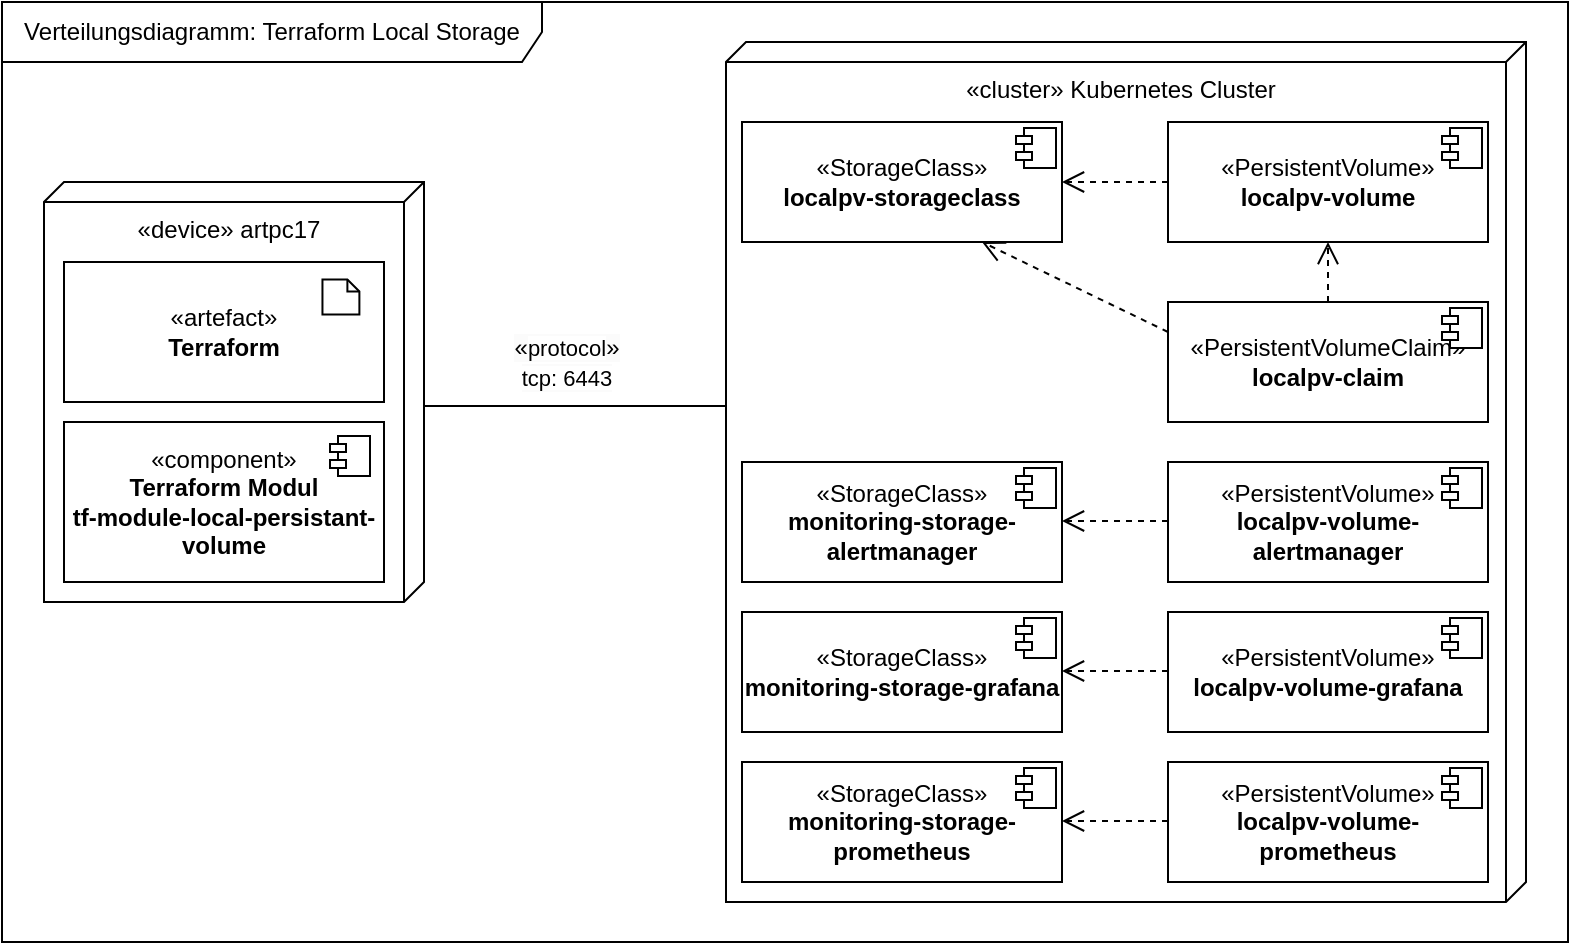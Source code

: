 <mxfile version="26.0.6">
  <diagram name="Seite-1" id="qycKdNhwJ5hw0yU1IKrN">
    <mxGraphModel dx="1224" dy="761" grid="1" gridSize="10" guides="1" tooltips="1" connect="1" arrows="1" fold="1" page="1" pageScale="1" pageWidth="827" pageHeight="1169" math="0" shadow="0">
      <root>
        <mxCell id="0" />
        <mxCell id="1" parent="0" />
        <mxCell id="H8hfMKlNT23oGRBbjLYy-1" value="«device» artpc17" style="verticalAlign=top;align=center;shape=cube;size=10;direction=south;html=1;boundedLbl=1;spacingLeft=5;whiteSpace=wrap;" vertex="1" parent="1">
          <mxGeometry x="38" y="130" width="190" height="210" as="geometry" />
        </mxCell>
        <mxCell id="H8hfMKlNT23oGRBbjLYy-2" value="«component»&lt;br&gt;&lt;b&gt;Terraform Modul&lt;br&gt;tf-module-local-persistant-volume&lt;/b&gt;" style="html=1;dropTarget=0;whiteSpace=wrap;" vertex="1" parent="1">
          <mxGeometry x="48" y="250" width="160" height="80" as="geometry" />
        </mxCell>
        <mxCell id="H8hfMKlNT23oGRBbjLYy-3" value="" style="shape=module;jettyWidth=8;jettyHeight=4;" vertex="1" parent="H8hfMKlNT23oGRBbjLYy-2">
          <mxGeometry x="1" width="20" height="20" relative="1" as="geometry">
            <mxPoint x="-27" y="7" as="offset" />
          </mxGeometry>
        </mxCell>
        <mxCell id="H8hfMKlNT23oGRBbjLYy-4" value="" style="group" vertex="1" connectable="0" parent="1">
          <mxGeometry x="48" y="170" width="160" height="70" as="geometry" />
        </mxCell>
        <mxCell id="H8hfMKlNT23oGRBbjLYy-5" value="«artefact»&lt;br&gt;&lt;b&gt;Terraform&lt;/b&gt;" style="html=1;dropTarget=0;whiteSpace=wrap;" vertex="1" parent="H8hfMKlNT23oGRBbjLYy-4">
          <mxGeometry width="160" height="70" as="geometry" />
        </mxCell>
        <mxCell id="H8hfMKlNT23oGRBbjLYy-6" value="" style="shape=note2;boundedLbl=1;whiteSpace=wrap;html=1;size=6;verticalAlign=top;align=left;spacingLeft=5;" vertex="1" parent="H8hfMKlNT23oGRBbjLYy-4">
          <mxGeometry x="129.231" y="8.75" width="18.462" height="17.5" as="geometry" />
        </mxCell>
        <mxCell id="H8hfMKlNT23oGRBbjLYy-7" style="edgeStyle=orthogonalEdgeStyle;rounded=0;orthogonalLoop=1;jettySize=auto;html=1;endArrow=none;endFill=0;entryX=0.552;entryY=1;entryDx=0;entryDy=0;entryPerimeter=0;" edge="1" parent="1" target="H8hfMKlNT23oGRBbjLYy-10">
          <mxGeometry relative="1" as="geometry">
            <mxPoint x="542" y="275" as="targetPoint" />
            <Array as="points">
              <mxPoint x="228" y="242" />
            </Array>
            <mxPoint x="228" y="242" as="sourcePoint" />
          </mxGeometry>
        </mxCell>
        <mxCell id="H8hfMKlNT23oGRBbjLYy-8" value="&lt;span style=&quot;font-size: 12px; text-wrap: wrap; background-color: rgb(251, 251, 251);&quot;&gt;&lt;span style=&quot;text-wrap-style: initial; background-color: rgb(251, 251, 251);&quot;&gt;«&lt;/span&gt;&lt;span style=&quot;font-size: 11px; text-wrap-mode: nowrap; background-color: rgb(255, 255, 255);&quot;&gt;protocol&lt;/span&gt;&lt;span style=&quot;text-wrap-style: initial; background-color: rgb(251, 251, 251);&quot;&gt;»&lt;/span&gt;&lt;br style=&quot;font-size: 11px; text-wrap-mode: nowrap;&quot;&gt;&lt;span style=&quot;font-size: 11px; text-wrap-mode: nowrap; background-color: rgb(255, 255, 255);&quot;&gt;tcp: 6443&lt;/span&gt;&lt;/span&gt;" style="edgeLabel;html=1;align=center;verticalAlign=middle;resizable=0;points=[];" vertex="1" connectable="0" parent="H8hfMKlNT23oGRBbjLYy-7">
          <mxGeometry x="-0.261" y="2" relative="1" as="geometry">
            <mxPoint x="-6" y="-20" as="offset" />
          </mxGeometry>
        </mxCell>
        <mxCell id="H8hfMKlNT23oGRBbjLYy-9" value="Verteilungsdiagramm: Terraform Local Storage" style="shape=umlFrame;whiteSpace=wrap;html=1;pointerEvents=0;recursiveResize=0;container=1;collapsible=0;width=270;height=30;" vertex="1" parent="1">
          <mxGeometry x="17" y="40" width="783" height="470" as="geometry" />
        </mxCell>
        <mxCell id="H8hfMKlNT23oGRBbjLYy-10" value="«cluster» Kubernetes Cluster" style="verticalAlign=top;align=center;shape=cube;size=10;direction=south;html=1;boundedLbl=1;spacingLeft=5;whiteSpace=wrap;" vertex="1" parent="H8hfMKlNT23oGRBbjLYy-9">
          <mxGeometry x="362" y="20" width="400" height="430" as="geometry" />
        </mxCell>
        <mxCell id="H8hfMKlNT23oGRBbjLYy-11" value="«StorageClass»&lt;b&gt;&lt;br&gt;localpv-storageclass&lt;/b&gt;" style="html=1;dropTarget=0;whiteSpace=wrap;" vertex="1" parent="H8hfMKlNT23oGRBbjLYy-9">
          <mxGeometry x="370" y="60" width="160" height="60" as="geometry" />
        </mxCell>
        <mxCell id="H8hfMKlNT23oGRBbjLYy-12" value="" style="shape=module;jettyWidth=8;jettyHeight=4;" vertex="1" parent="H8hfMKlNT23oGRBbjLYy-11">
          <mxGeometry x="1" width="20" height="20" relative="1" as="geometry">
            <mxPoint x="-23" y="3" as="offset" />
          </mxGeometry>
        </mxCell>
        <mxCell id="H8hfMKlNT23oGRBbjLYy-18" style="rounded=0;orthogonalLoop=1;jettySize=auto;html=1;exitX=0;exitY=0.25;exitDx=0;exitDy=0;entryX=0.75;entryY=1;entryDx=0;entryDy=0;dashed=1;endArrow=open;endFill=0;strokeWidth=1;endSize=9;startSize=6;" edge="1" parent="H8hfMKlNT23oGRBbjLYy-9" source="H8hfMKlNT23oGRBbjLYy-21" target="H8hfMKlNT23oGRBbjLYy-11">
          <mxGeometry relative="1" as="geometry">
            <mxPoint x="613" y="375" as="sourcePoint" />
            <mxPoint x="613" y="325" as="targetPoint" />
            <Array as="points" />
          </mxGeometry>
        </mxCell>
        <mxCell id="H8hfMKlNT23oGRBbjLYy-19" value="«PersistentVolume»&lt;b&gt;&lt;br&gt;localpv-volume&lt;/b&gt;" style="html=1;dropTarget=0;whiteSpace=wrap;" vertex="1" parent="H8hfMKlNT23oGRBbjLYy-9">
          <mxGeometry x="583" y="60" width="160" height="60" as="geometry" />
        </mxCell>
        <mxCell id="H8hfMKlNT23oGRBbjLYy-20" value="" style="shape=module;jettyWidth=8;jettyHeight=4;" vertex="1" parent="H8hfMKlNT23oGRBbjLYy-19">
          <mxGeometry x="1" width="20" height="20" relative="1" as="geometry">
            <mxPoint x="-23" y="3" as="offset" />
          </mxGeometry>
        </mxCell>
        <mxCell id="H8hfMKlNT23oGRBbjLYy-21" value="«PersistentVolumeClaim»&lt;b&gt;&lt;br&gt;localpv-claim&lt;/b&gt;" style="html=1;dropTarget=0;whiteSpace=wrap;" vertex="1" parent="H8hfMKlNT23oGRBbjLYy-9">
          <mxGeometry x="583" y="150" width="160" height="60" as="geometry" />
        </mxCell>
        <mxCell id="H8hfMKlNT23oGRBbjLYy-22" value="" style="shape=module;jettyWidth=8;jettyHeight=4;" vertex="1" parent="H8hfMKlNT23oGRBbjLYy-21">
          <mxGeometry x="1" width="20" height="20" relative="1" as="geometry">
            <mxPoint x="-23" y="3" as="offset" />
          </mxGeometry>
        </mxCell>
        <mxCell id="H8hfMKlNT23oGRBbjLYy-23" style="rounded=0;orthogonalLoop=1;jettySize=auto;html=1;exitX=0.5;exitY=0;exitDx=0;exitDy=0;entryX=0.5;entryY=1;entryDx=0;entryDy=0;dashed=1;endArrow=open;endFill=0;strokeWidth=1;endSize=9;startSize=6;" edge="1" parent="H8hfMKlNT23oGRBbjLYy-9" source="H8hfMKlNT23oGRBbjLYy-21" target="H8hfMKlNT23oGRBbjLYy-19">
          <mxGeometry relative="1" as="geometry">
            <mxPoint x="593" y="195" as="sourcePoint" />
            <mxPoint x="500" y="130" as="targetPoint" />
            <Array as="points" />
          </mxGeometry>
        </mxCell>
        <mxCell id="H8hfMKlNT23oGRBbjLYy-24" style="rounded=0;orthogonalLoop=1;jettySize=auto;html=1;exitX=0;exitY=0.5;exitDx=0;exitDy=0;entryX=1;entryY=0.5;entryDx=0;entryDy=0;dashed=1;endArrow=open;endFill=0;strokeWidth=1;endSize=9;startSize=6;" edge="1" parent="H8hfMKlNT23oGRBbjLYy-9" source="H8hfMKlNT23oGRBbjLYy-19" target="H8hfMKlNT23oGRBbjLYy-11">
          <mxGeometry relative="1" as="geometry">
            <mxPoint x="593" y="195" as="sourcePoint" />
            <mxPoint x="500" y="130" as="targetPoint" />
            <Array as="points" />
          </mxGeometry>
        </mxCell>
        <mxCell id="H8hfMKlNT23oGRBbjLYy-25" value="«StorageClass»&lt;b&gt;&lt;br&gt;monitoring-storage-alertmanager&lt;/b&gt;" style="html=1;dropTarget=0;whiteSpace=wrap;" vertex="1" parent="H8hfMKlNT23oGRBbjLYy-9">
          <mxGeometry x="370" y="230" width="160" height="60" as="geometry" />
        </mxCell>
        <mxCell id="H8hfMKlNT23oGRBbjLYy-26" value="" style="shape=module;jettyWidth=8;jettyHeight=4;" vertex="1" parent="H8hfMKlNT23oGRBbjLYy-25">
          <mxGeometry x="1" width="20" height="20" relative="1" as="geometry">
            <mxPoint x="-23" y="3" as="offset" />
          </mxGeometry>
        </mxCell>
        <mxCell id="H8hfMKlNT23oGRBbjLYy-27" value="«PersistentVolume»&lt;b&gt;&lt;br&gt;localpv-volume-alertmanager&lt;/b&gt;" style="html=1;dropTarget=0;whiteSpace=wrap;" vertex="1" parent="H8hfMKlNT23oGRBbjLYy-9">
          <mxGeometry x="583" y="230" width="160" height="60" as="geometry" />
        </mxCell>
        <mxCell id="H8hfMKlNT23oGRBbjLYy-28" value="" style="shape=module;jettyWidth=8;jettyHeight=4;" vertex="1" parent="H8hfMKlNT23oGRBbjLYy-27">
          <mxGeometry x="1" width="20" height="20" relative="1" as="geometry">
            <mxPoint x="-23" y="3" as="offset" />
          </mxGeometry>
        </mxCell>
        <mxCell id="H8hfMKlNT23oGRBbjLYy-29" style="rounded=0;orthogonalLoop=1;jettySize=auto;html=1;exitX=0;exitY=0.5;exitDx=0;exitDy=0;entryX=1;entryY=0.5;entryDx=0;entryDy=0;dashed=1;endArrow=open;endFill=0;strokeWidth=1;endSize=9;startSize=6;" edge="1" parent="H8hfMKlNT23oGRBbjLYy-9">
          <mxGeometry relative="1" as="geometry">
            <mxPoint x="583" y="259.5" as="sourcePoint" />
            <mxPoint x="530" y="259.5" as="targetPoint" />
            <Array as="points" />
          </mxGeometry>
        </mxCell>
        <mxCell id="H8hfMKlNT23oGRBbjLYy-30" value="«StorageClass»&lt;b&gt;&lt;br&gt;monitoring-storage-grafana&lt;/b&gt;" style="html=1;dropTarget=0;whiteSpace=wrap;" vertex="1" parent="H8hfMKlNT23oGRBbjLYy-9">
          <mxGeometry x="370" y="305" width="160" height="60" as="geometry" />
        </mxCell>
        <mxCell id="H8hfMKlNT23oGRBbjLYy-31" value="" style="shape=module;jettyWidth=8;jettyHeight=4;" vertex="1" parent="H8hfMKlNT23oGRBbjLYy-30">
          <mxGeometry x="1" width="20" height="20" relative="1" as="geometry">
            <mxPoint x="-23" y="3" as="offset" />
          </mxGeometry>
        </mxCell>
        <mxCell id="H8hfMKlNT23oGRBbjLYy-32" value="«PersistentVolume»&lt;b&gt;&lt;br&gt;localpv-volume-grafana&lt;/b&gt;" style="html=1;dropTarget=0;whiteSpace=wrap;" vertex="1" parent="H8hfMKlNT23oGRBbjLYy-9">
          <mxGeometry x="583" y="305" width="160" height="60" as="geometry" />
        </mxCell>
        <mxCell id="H8hfMKlNT23oGRBbjLYy-33" value="" style="shape=module;jettyWidth=8;jettyHeight=4;" vertex="1" parent="H8hfMKlNT23oGRBbjLYy-32">
          <mxGeometry x="1" width="20" height="20" relative="1" as="geometry">
            <mxPoint x="-23" y="3" as="offset" />
          </mxGeometry>
        </mxCell>
        <mxCell id="H8hfMKlNT23oGRBbjLYy-34" style="rounded=0;orthogonalLoop=1;jettySize=auto;html=1;exitX=0;exitY=0.5;exitDx=0;exitDy=0;entryX=1;entryY=0.5;entryDx=0;entryDy=0;dashed=1;endArrow=open;endFill=0;strokeWidth=1;endSize=9;startSize=6;" edge="1" parent="H8hfMKlNT23oGRBbjLYy-9">
          <mxGeometry relative="1" as="geometry">
            <mxPoint x="583" y="334.5" as="sourcePoint" />
            <mxPoint x="530" y="334.5" as="targetPoint" />
            <Array as="points" />
          </mxGeometry>
        </mxCell>
        <mxCell id="H8hfMKlNT23oGRBbjLYy-35" value="«StorageClass»&lt;b&gt;&lt;br&gt;monitoring-storage-prometheus&lt;/b&gt;" style="html=1;dropTarget=0;whiteSpace=wrap;" vertex="1" parent="H8hfMKlNT23oGRBbjLYy-9">
          <mxGeometry x="370" y="380" width="160" height="60" as="geometry" />
        </mxCell>
        <mxCell id="H8hfMKlNT23oGRBbjLYy-36" value="" style="shape=module;jettyWidth=8;jettyHeight=4;" vertex="1" parent="H8hfMKlNT23oGRBbjLYy-35">
          <mxGeometry x="1" width="20" height="20" relative="1" as="geometry">
            <mxPoint x="-23" y="3" as="offset" />
          </mxGeometry>
        </mxCell>
        <mxCell id="H8hfMKlNT23oGRBbjLYy-37" value="«PersistentVolume»&lt;b&gt;&lt;br&gt;localpv-volume-prometheus&lt;/b&gt;" style="html=1;dropTarget=0;whiteSpace=wrap;" vertex="1" parent="H8hfMKlNT23oGRBbjLYy-9">
          <mxGeometry x="583" y="380" width="160" height="60" as="geometry" />
        </mxCell>
        <mxCell id="H8hfMKlNT23oGRBbjLYy-38" value="" style="shape=module;jettyWidth=8;jettyHeight=4;" vertex="1" parent="H8hfMKlNT23oGRBbjLYy-37">
          <mxGeometry x="1" width="20" height="20" relative="1" as="geometry">
            <mxPoint x="-23" y="3" as="offset" />
          </mxGeometry>
        </mxCell>
        <mxCell id="H8hfMKlNT23oGRBbjLYy-39" style="rounded=0;orthogonalLoop=1;jettySize=auto;html=1;exitX=0;exitY=0.5;exitDx=0;exitDy=0;entryX=1;entryY=0.5;entryDx=0;entryDy=0;dashed=1;endArrow=open;endFill=0;strokeWidth=1;endSize=9;startSize=6;" edge="1" parent="H8hfMKlNT23oGRBbjLYy-9">
          <mxGeometry relative="1" as="geometry">
            <mxPoint x="583" y="409.5" as="sourcePoint" />
            <mxPoint x="530" y="409.5" as="targetPoint" />
            <Array as="points" />
          </mxGeometry>
        </mxCell>
      </root>
    </mxGraphModel>
  </diagram>
</mxfile>

